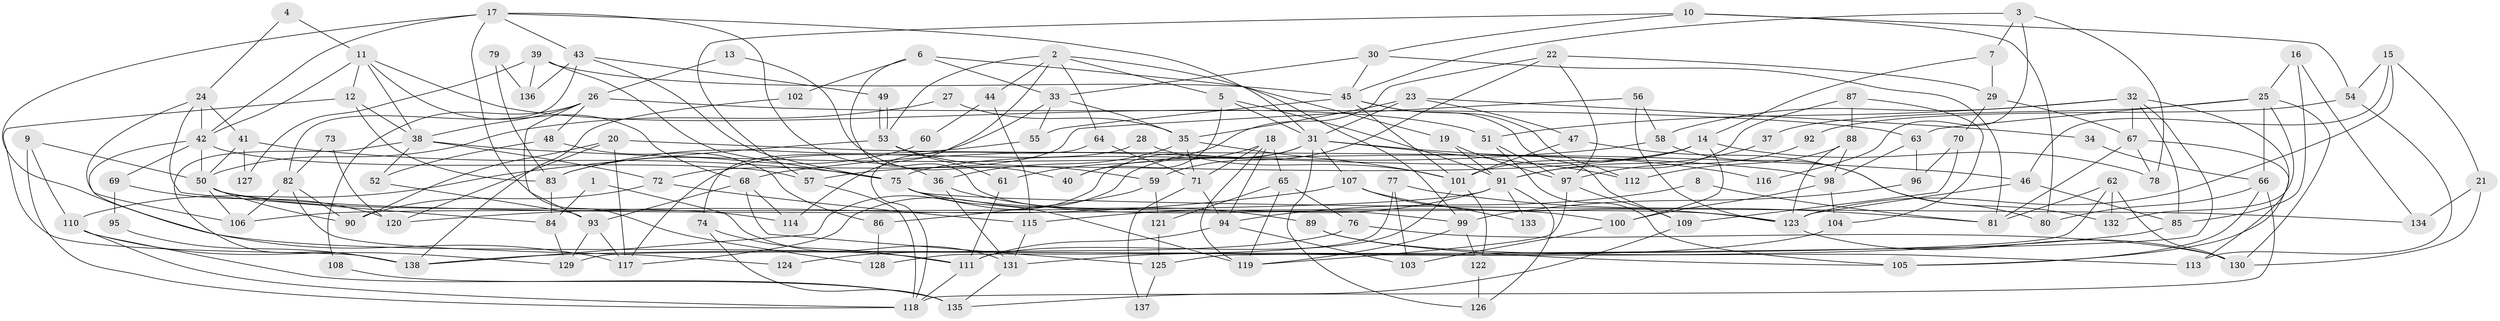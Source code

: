 // coarse degree distribution, {5: 0.2608695652173913, 6: 0.13043478260869565, 8: 0.07246376811594203, 3: 0.10144927536231885, 7: 0.13043478260869565, 4: 0.18840579710144928, 9: 0.043478260869565216, 10: 0.043478260869565216, 2: 0.014492753623188406, 11: 0.014492753623188406}
// Generated by graph-tools (version 1.1) at 2025/37/03/04/25 23:37:01]
// undirected, 138 vertices, 276 edges
graph export_dot {
  node [color=gray90,style=filled];
  1;
  2;
  3;
  4;
  5;
  6;
  7;
  8;
  9;
  10;
  11;
  12;
  13;
  14;
  15;
  16;
  17;
  18;
  19;
  20;
  21;
  22;
  23;
  24;
  25;
  26;
  27;
  28;
  29;
  30;
  31;
  32;
  33;
  34;
  35;
  36;
  37;
  38;
  39;
  40;
  41;
  42;
  43;
  44;
  45;
  46;
  47;
  48;
  49;
  50;
  51;
  52;
  53;
  54;
  55;
  56;
  57;
  58;
  59;
  60;
  61;
  62;
  63;
  64;
  65;
  66;
  67;
  68;
  69;
  70;
  71;
  72;
  73;
  74;
  75;
  76;
  77;
  78;
  79;
  80;
  81;
  82;
  83;
  84;
  85;
  86;
  87;
  88;
  89;
  90;
  91;
  92;
  93;
  94;
  95;
  96;
  97;
  98;
  99;
  100;
  101;
  102;
  103;
  104;
  105;
  106;
  107;
  108;
  109;
  110;
  111;
  112;
  113;
  114;
  115;
  116;
  117;
  118;
  119;
  120;
  121;
  122;
  123;
  124;
  125;
  126;
  127;
  128;
  129;
  130;
  131;
  132;
  133;
  134;
  135;
  136;
  137;
  138;
  1 -- 131;
  1 -- 84;
  2 -- 53;
  2 -- 64;
  2 -- 5;
  2 -- 44;
  2 -- 99;
  2 -- 114;
  3 -- 45;
  3 -- 7;
  3 -- 78;
  3 -- 116;
  4 -- 24;
  4 -- 11;
  5 -- 31;
  5 -- 40;
  5 -- 91;
  6 -- 19;
  6 -- 99;
  6 -- 33;
  6 -- 102;
  7 -- 29;
  7 -- 14;
  8 -- 94;
  8 -- 81;
  9 -- 50;
  9 -- 118;
  9 -- 110;
  10 -- 57;
  10 -- 30;
  10 -- 54;
  10 -- 80;
  11 -- 38;
  11 -- 51;
  11 -- 12;
  11 -- 42;
  11 -- 68;
  12 -- 138;
  12 -- 38;
  12 -- 83;
  13 -- 40;
  13 -- 26;
  14 -- 101;
  14 -- 75;
  14 -- 57;
  14 -- 78;
  14 -- 100;
  15 -- 54;
  15 -- 123;
  15 -- 21;
  15 -- 46;
  16 -- 134;
  16 -- 85;
  16 -- 25;
  17 -- 111;
  17 -- 42;
  17 -- 31;
  17 -- 36;
  17 -- 43;
  17 -- 128;
  18 -- 94;
  18 -- 119;
  18 -- 40;
  18 -- 65;
  18 -- 71;
  19 -- 91;
  19 -- 97;
  20 -- 98;
  20 -- 117;
  20 -- 90;
  20 -- 120;
  21 -- 130;
  21 -- 134;
  22 -- 97;
  22 -- 61;
  22 -- 29;
  22 -- 59;
  23 -- 47;
  23 -- 31;
  23 -- 34;
  23 -- 35;
  24 -- 42;
  24 -- 41;
  24 -- 84;
  24 -- 106;
  25 -- 66;
  25 -- 37;
  25 -- 63;
  25 -- 130;
  25 -- 132;
  26 -- 93;
  26 -- 63;
  26 -- 38;
  26 -- 48;
  26 -- 108;
  27 -- 35;
  27 -- 50;
  28 -- 117;
  28 -- 101;
  29 -- 67;
  29 -- 70;
  30 -- 45;
  30 -- 81;
  30 -- 33;
  31 -- 138;
  31 -- 107;
  31 -- 112;
  31 -- 116;
  31 -- 117;
  31 -- 126;
  32 -- 125;
  32 -- 58;
  32 -- 51;
  32 -- 67;
  32 -- 85;
  32 -- 105;
  33 -- 35;
  33 -- 55;
  33 -- 74;
  34 -- 66;
  35 -- 36;
  35 -- 71;
  35 -- 101;
  36 -- 89;
  36 -- 131;
  37 -- 91;
  38 -- 46;
  38 -- 52;
  38 -- 72;
  38 -- 138;
  39 -- 45;
  39 -- 75;
  39 -- 127;
  39 -- 136;
  41 -- 50;
  41 -- 75;
  41 -- 127;
  42 -- 50;
  42 -- 57;
  42 -- 69;
  42 -- 117;
  43 -- 75;
  43 -- 49;
  43 -- 82;
  43 -- 136;
  44 -- 115;
  44 -- 60;
  45 -- 55;
  45 -- 109;
  45 -- 101;
  45 -- 112;
  46 -- 85;
  46 -- 123;
  47 -- 132;
  47 -- 101;
  48 -- 52;
  48 -- 86;
  49 -- 53;
  49 -- 53;
  50 -- 90;
  50 -- 106;
  50 -- 114;
  50 -- 123;
  51 -- 105;
  51 -- 97;
  52 -- 93;
  53 -- 110;
  53 -- 59;
  53 -- 61;
  54 -- 113;
  54 -- 92;
  55 -- 83;
  56 -- 123;
  56 -- 72;
  56 -- 58;
  57 -- 118;
  58 -- 68;
  58 -- 80;
  59 -- 86;
  59 -- 121;
  60 -- 83;
  61 -- 111;
  62 -- 130;
  62 -- 129;
  62 -- 81;
  62 -- 132;
  63 -- 98;
  63 -- 96;
  64 -- 118;
  64 -- 71;
  65 -- 119;
  65 -- 76;
  65 -- 121;
  66 -- 118;
  66 -- 80;
  66 -- 105;
  67 -- 78;
  67 -- 81;
  67 -- 113;
  68 -- 114;
  68 -- 93;
  68 -- 125;
  69 -- 120;
  69 -- 95;
  70 -- 96;
  70 -- 109;
  71 -- 94;
  71 -- 137;
  72 -- 90;
  72 -- 115;
  73 -- 82;
  73 -- 120;
  74 -- 135;
  74 -- 111;
  75 -- 100;
  75 -- 119;
  75 -- 134;
  76 -- 130;
  76 -- 124;
  77 -- 81;
  77 -- 128;
  77 -- 103;
  79 -- 136;
  79 -- 83;
  82 -- 106;
  82 -- 90;
  82 -- 124;
  83 -- 84;
  84 -- 129;
  85 -- 138;
  86 -- 128;
  87 -- 88;
  87 -- 91;
  87 -- 104;
  88 -- 112;
  88 -- 123;
  88 -- 98;
  89 -- 105;
  89 -- 113;
  91 -- 115;
  91 -- 106;
  91 -- 126;
  91 -- 133;
  92 -- 97;
  93 -- 117;
  93 -- 129;
  94 -- 111;
  94 -- 103;
  95 -- 138;
  96 -- 99;
  97 -- 109;
  97 -- 119;
  98 -- 100;
  98 -- 104;
  99 -- 122;
  99 -- 119;
  100 -- 103;
  101 -- 111;
  101 -- 122;
  102 -- 138;
  104 -- 131;
  107 -- 123;
  107 -- 120;
  107 -- 133;
  108 -- 135;
  109 -- 135;
  110 -- 118;
  110 -- 129;
  110 -- 135;
  111 -- 118;
  115 -- 131;
  121 -- 125;
  122 -- 126;
  123 -- 130;
  125 -- 137;
  131 -- 135;
}
